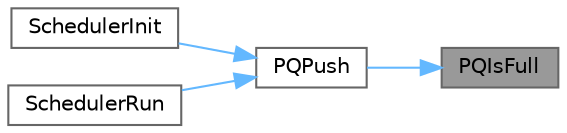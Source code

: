 digraph "PQIsFull"
{
 // LATEX_PDF_SIZE
  bgcolor="transparent";
  edge [fontname=Helvetica,fontsize=10,labelfontname=Helvetica,labelfontsize=10];
  node [fontname=Helvetica,fontsize=10,shape=box,height=0.2,width=0.4];
  rankdir="RL";
  Node1 [label="PQIsFull",height=0.2,width=0.4,color="gray40", fillcolor="grey60", style="filled", fontcolor="black",tooltip="Checks if the priority queue is full."];
  Node1 -> Node2 [dir="back",color="steelblue1",style="solid"];
  Node2 [label="PQPush",height=0.2,width=0.4,color="grey40", fillcolor="white", style="filled",URL="$PriorityQueue_8c.html#ae841bdf0664368f8d4484b0e5dbd33d7",tooltip="Pushes a task with a given priority onto the priority queue."];
  Node2 -> Node3 [dir="back",color="steelblue1",style="solid"];
  Node3 [label="SchedulerInit",height=0.2,width=0.4,color="grey40", fillcolor="white", style="filled",URL="$Scheduler_8c.html#adf18e0985dd8f66c0a65156d46718c5a",tooltip="Initializes the scheduler with the given sensors."];
  Node2 -> Node4 [dir="back",color="steelblue1",style="solid"];
  Node4 [label="SchedulerRun",height=0.2,width=0.4,color="grey40", fillcolor="white", style="filled",URL="$Scheduler_8c.html#ab8065221debac476c547533f73504c20",tooltip="Runs the scheduler, executing tasks based on their priority."];
}
